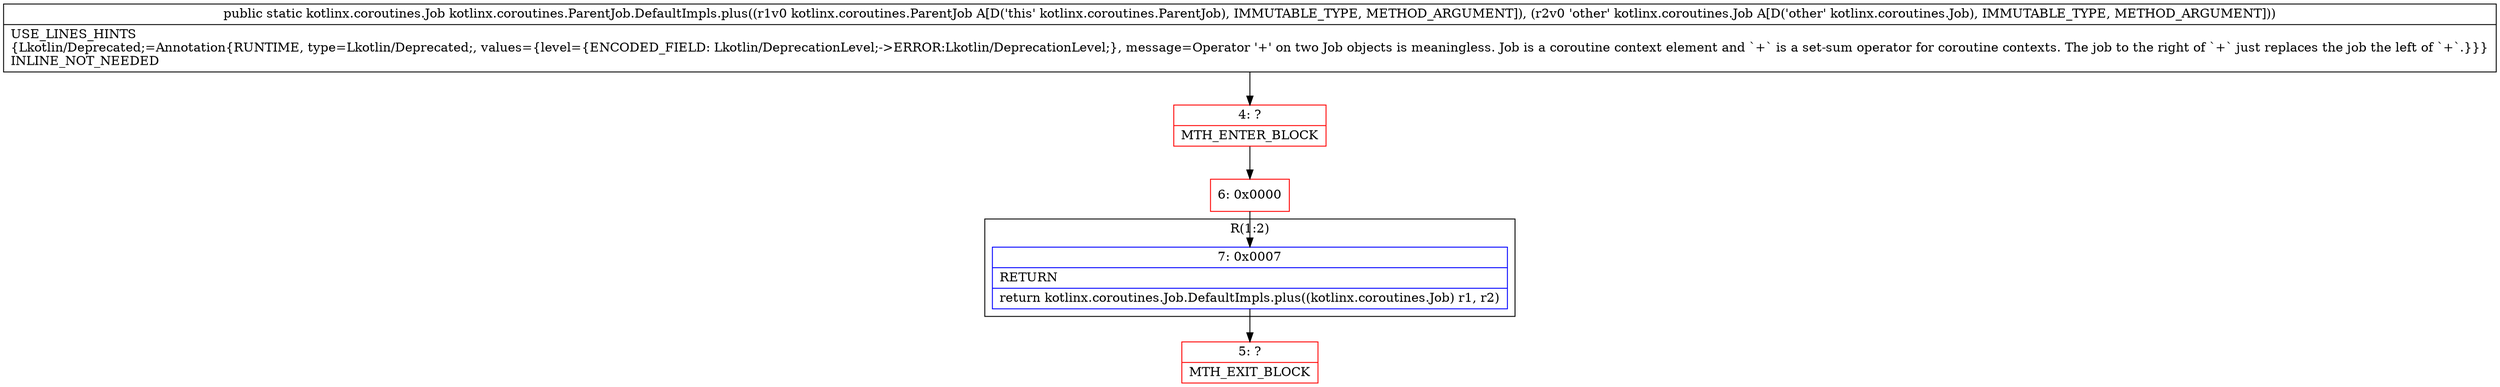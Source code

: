 digraph "CFG forkotlinx.coroutines.ParentJob.DefaultImpls.plus(Lkotlinx\/coroutines\/ParentJob;Lkotlinx\/coroutines\/Job;)Lkotlinx\/coroutines\/Job;" {
subgraph cluster_Region_2044179918 {
label = "R(1:2)";
node [shape=record,color=blue];
Node_7 [shape=record,label="{7\:\ 0x0007|RETURN\l|return kotlinx.coroutines.Job.DefaultImpls.plus((kotlinx.coroutines.Job) r1, r2)\l}"];
}
Node_4 [shape=record,color=red,label="{4\:\ ?|MTH_ENTER_BLOCK\l}"];
Node_6 [shape=record,color=red,label="{6\:\ 0x0000}"];
Node_5 [shape=record,color=red,label="{5\:\ ?|MTH_EXIT_BLOCK\l}"];
MethodNode[shape=record,label="{public static kotlinx.coroutines.Job kotlinx.coroutines.ParentJob.DefaultImpls.plus((r1v0 kotlinx.coroutines.ParentJob A[D('this' kotlinx.coroutines.ParentJob), IMMUTABLE_TYPE, METHOD_ARGUMENT]), (r2v0 'other' kotlinx.coroutines.Job A[D('other' kotlinx.coroutines.Job), IMMUTABLE_TYPE, METHOD_ARGUMENT]))  | USE_LINES_HINTS\l\{Lkotlin\/Deprecated;=Annotation\{RUNTIME, type=Lkotlin\/Deprecated;, values=\{level=\{ENCODED_FIELD: Lkotlin\/DeprecationLevel;\-\>ERROR:Lkotlin\/DeprecationLevel;\}, message=Operator '+' on two Job objects is meaningless. Job is a coroutine context element and `+` is a set\-sum operator for coroutine contexts. The job to the right of `+` just replaces the job the left of `+`.\}\}\}\lINLINE_NOT_NEEDED\l}"];
MethodNode -> Node_4;Node_7 -> Node_5;
Node_4 -> Node_6;
Node_6 -> Node_7;
}

